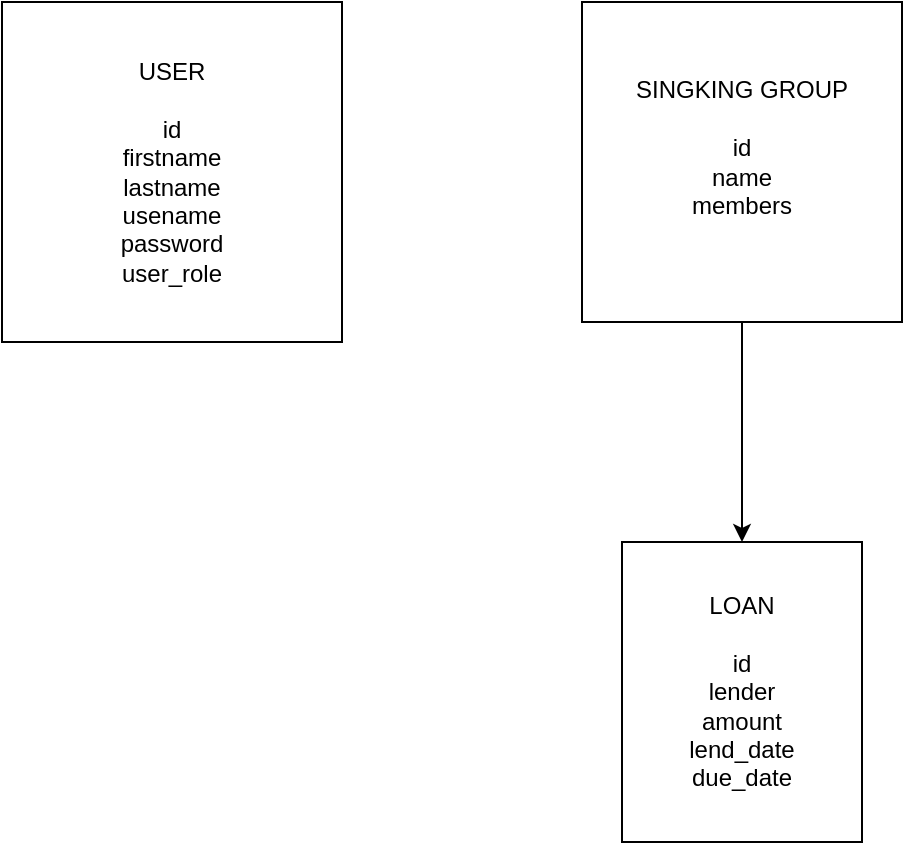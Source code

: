 <mxfile>
    <diagram id="QcNqDyV1fCgkeS2Ic9OX" name="Page-1">
        <mxGraphModel dx="1056" dy="779" grid="1" gridSize="10" guides="1" tooltips="1" connect="1" arrows="1" fold="1" page="1" pageScale="1" pageWidth="850" pageHeight="1100" math="0" shadow="0">
            <root>
                <mxCell id="0"/>
                <mxCell id="1" parent="0"/>
                <mxCell id="2" value="USER&lt;br&gt;&lt;br&gt;id&lt;br&gt;firstname&lt;br&gt;lastname&lt;br&gt;usename&lt;br&gt;password&lt;br&gt;user_role" style="whiteSpace=wrap;html=1;aspect=fixed;" vertex="1" parent="1">
                    <mxGeometry x="130" y="160" width="170" height="170" as="geometry"/>
                </mxCell>
                <mxCell id="5" value="" style="edgeStyle=none;html=1;" edge="1" parent="1" source="3" target="4">
                    <mxGeometry relative="1" as="geometry"/>
                </mxCell>
                <mxCell id="3" value="SINGKING GROUP&lt;br&gt;&lt;br&gt;id&lt;br&gt;name&lt;br&gt;members&lt;br&gt;&lt;br&gt;" style="whiteSpace=wrap;html=1;aspect=fixed;" vertex="1" parent="1">
                    <mxGeometry x="420" y="160" width="160" height="160" as="geometry"/>
                </mxCell>
                <mxCell id="4" value="LOAN&lt;br&gt;&lt;br&gt;id&lt;br&gt;lender&lt;br&gt;amount&lt;br&gt;lend_date&lt;br&gt;due_date" style="whiteSpace=wrap;html=1;" vertex="1" parent="1">
                    <mxGeometry x="440" y="430" width="120" height="150" as="geometry"/>
                </mxCell>
            </root>
        </mxGraphModel>
    </diagram>
</mxfile>